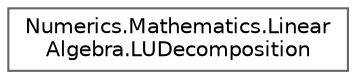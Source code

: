 digraph "Graphical Class Hierarchy"
{
 // LATEX_PDF_SIZE
  bgcolor="transparent";
  edge [fontname=Helvetica,fontsize=10,labelfontname=Helvetica,labelfontsize=10];
  node [fontname=Helvetica,fontsize=10,shape=box,height=0.2,width=0.4];
  rankdir="LR";
  Node0 [id="Node000000",label="Numerics.Mathematics.Linear\lAlgebra.LUDecomposition",height=0.2,width=0.4,color="grey40", fillcolor="white", style="filled",URL="$class_numerics_1_1_mathematics_1_1_linear_algebra_1_1_l_u_decomposition.html",tooltip="A class for solving a set of linear equations using LU Decomposition."];
}
